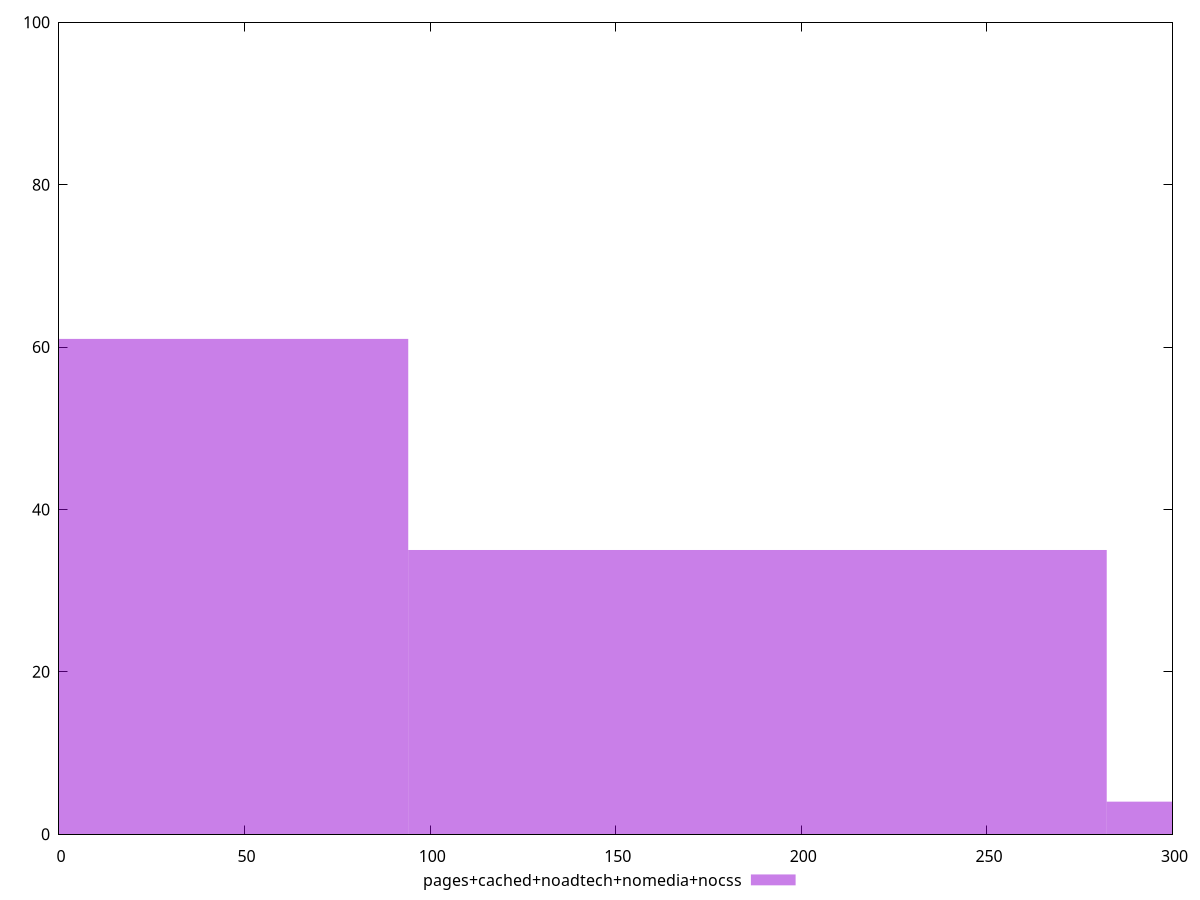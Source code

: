 reset

$pagesCachedNoadtechNomediaNocss <<EOF
188.18727965560345 35
0 61
376.3745593112069 4
EOF

set key outside below
set boxwidth 188.18727965560345
set xrange [0:300]
set yrange [0:100]
set trange [0:100]
set style fill transparent solid 0.5 noborder
set terminal svg size 640, 490 enhanced background rgb 'white'
set output "report_00025_2021-02-22T21:38:55.199Z/unminified-javascript/comparison/histogram/4_vs_5.svg"

plot $pagesCachedNoadtechNomediaNocss title "pages+cached+noadtech+nomedia+nocss" with boxes

reset
